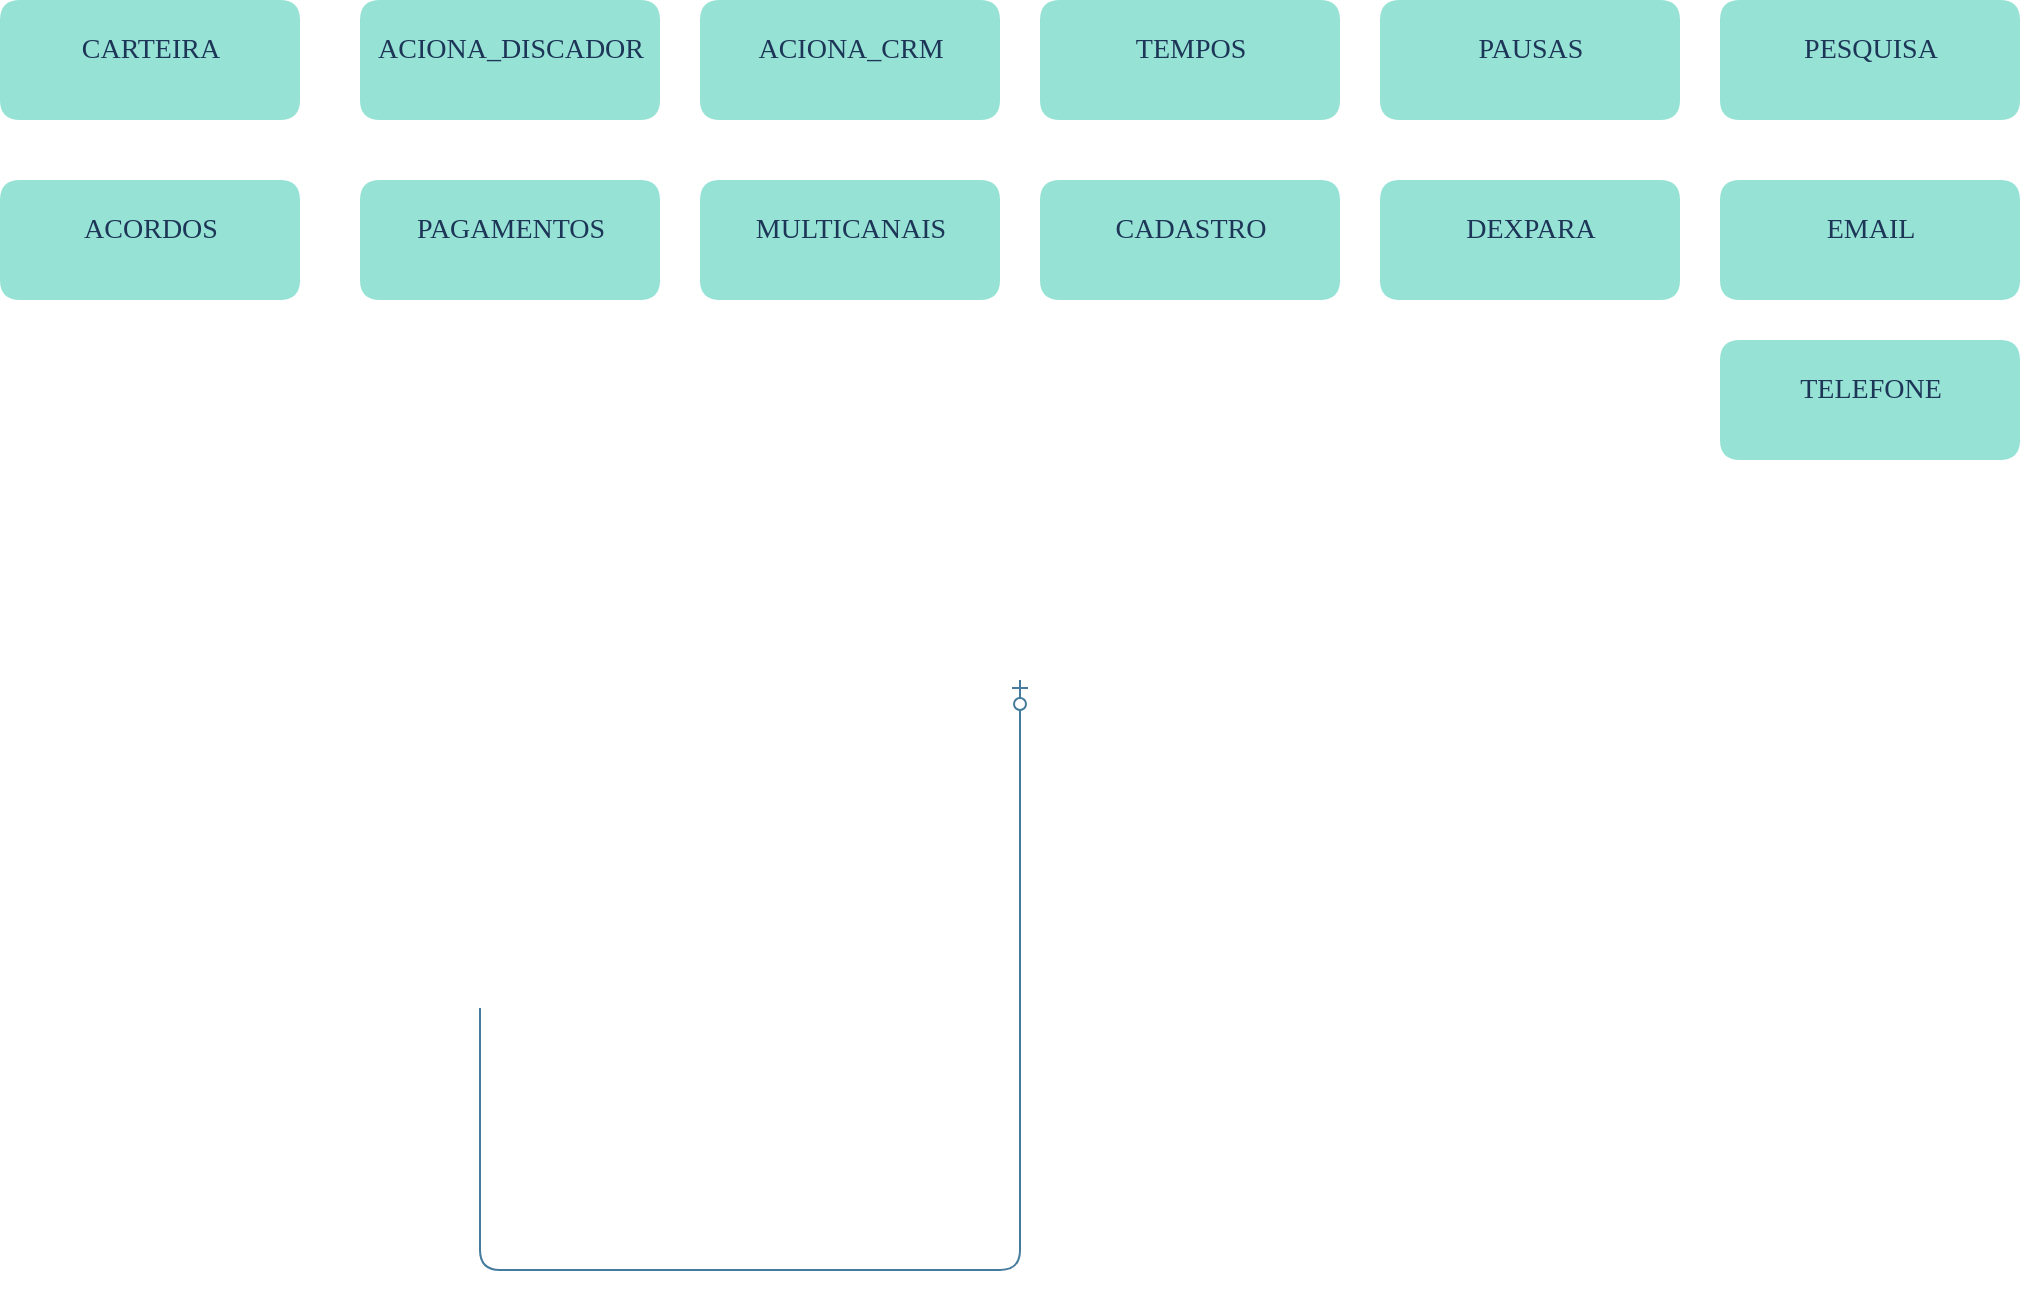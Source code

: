 <mxfile>
    <diagram name="Page-1" id="e56a1550-8fbb-45ad-956c-1786394a9013">
        <mxGraphModel dx="1258" dy="928" grid="1" gridSize="10" guides="1" tooltips="1" connect="1" arrows="1" fold="1" page="1" pageScale="1" pageWidth="1100" pageHeight="850" background="none" math="0" shadow="0">
            <root>
                <mxCell id="0"/>
                <mxCell id="1" parent="0"/>
                <mxCell id="2e49270ec7c68f3f-48" value="CARTEIRA" style="swimlane;fontStyle=0;childLayout=stackLayout;horizontal=1;startSize=50;fillColor=#96E3D5;horizontalStack=0;resizeParent=1;resizeLast=0;collapsible=1;marginBottom=0;swimlaneFillColor=#96E3D5;align=center;rounded=1;shadow=0;comic=0;labelBackgroundColor=none;strokeWidth=1;fontFamily=Verdana;fontSize=14;strokeColor=none;fontColor=#1D3557;arcSize=21;swimlaneLine=0;verticalAlign=middle;html=1;" parent="1" vertex="1">
                    <mxGeometry x="50" y="50" width="150" height="60" as="geometry">
                        <mxRectangle x="180" y="170" width="110" height="90" as="alternateBounds"/>
                    </mxGeometry>
                </mxCell>
                <mxCell id="47" value="" style="edgeStyle=orthogonalEdgeStyle;html=1;endArrow=ERzeroToOne;endFill=1;labelBackgroundColor=none;fontFamily=Verdana;fontSize=14;entryX=0;entryY=0.5;exitX=1;exitY=0.5;rounded=1;strokeColor=#457B9D;fontColor=default;" parent="1" edge="1">
                    <mxGeometry width="100" height="100" relative="1" as="geometry">
                        <mxPoint x="290" y="554" as="sourcePoint"/>
                        <mxPoint x="560" y="390" as="targetPoint"/>
                        <Array as="points">
                            <mxPoint x="290" y="685"/>
                            <mxPoint x="560" y="685"/>
                        </Array>
                    </mxGeometry>
                </mxCell>
                <mxCell id="59" value="ACIONA_DISCADOR" style="swimlane;fontStyle=0;childLayout=stackLayout;horizontal=1;startSize=50;fillColor=#96E3D5;horizontalStack=0;resizeParent=1;resizeLast=0;collapsible=1;marginBottom=0;swimlaneFillColor=#96E3D5;align=center;rounded=1;shadow=0;comic=0;labelBackgroundColor=none;strokeWidth=1;fontFamily=Verdana;fontSize=14;strokeColor=none;fontColor=#1D3557;arcSize=21;swimlaneLine=0;verticalAlign=middle;html=1;" vertex="1" parent="1">
                    <mxGeometry x="230" y="50" width="150" height="60" as="geometry">
                        <mxRectangle x="180" y="170" width="110" height="90" as="alternateBounds"/>
                    </mxGeometry>
                </mxCell>
                <mxCell id="60" value="ACIONA_CRM" style="swimlane;fontStyle=0;childLayout=stackLayout;horizontal=1;startSize=50;fillColor=#96E3D5;horizontalStack=0;resizeParent=1;resizeLast=0;collapsible=1;marginBottom=0;swimlaneFillColor=#96E3D5;align=center;rounded=1;shadow=0;comic=0;labelBackgroundColor=none;strokeWidth=1;fontFamily=Verdana;fontSize=14;strokeColor=none;fontColor=#1D3557;arcSize=21;swimlaneLine=0;verticalAlign=middle;html=1;" vertex="1" parent="1">
                    <mxGeometry x="400" y="50" width="150" height="60" as="geometry">
                        <mxRectangle x="180" y="170" width="110" height="90" as="alternateBounds"/>
                    </mxGeometry>
                </mxCell>
                <mxCell id="61" value="TEMPOS" style="swimlane;fontStyle=0;childLayout=stackLayout;horizontal=1;startSize=50;fillColor=#96E3D5;horizontalStack=0;resizeParent=1;resizeLast=0;collapsible=1;marginBottom=0;swimlaneFillColor=#96E3D5;align=center;rounded=1;shadow=0;comic=0;labelBackgroundColor=none;strokeWidth=1;fontFamily=Verdana;fontSize=14;strokeColor=none;fontColor=#1D3557;arcSize=21;swimlaneLine=0;verticalAlign=middle;html=1;" vertex="1" parent="1">
                    <mxGeometry x="570" y="50" width="150" height="60" as="geometry">
                        <mxRectangle x="180" y="170" width="110" height="90" as="alternateBounds"/>
                    </mxGeometry>
                </mxCell>
                <mxCell id="62" value="PAUSAS" style="swimlane;fontStyle=0;childLayout=stackLayout;horizontal=1;startSize=50;fillColor=#96E3D5;horizontalStack=0;resizeParent=1;resizeLast=0;collapsible=1;marginBottom=0;swimlaneFillColor=#96E3D5;align=center;rounded=1;shadow=0;comic=0;labelBackgroundColor=none;strokeWidth=1;fontFamily=Verdana;fontSize=14;strokeColor=none;fontColor=#1D3557;arcSize=21;swimlaneLine=0;verticalAlign=middle;html=1;" vertex="1" parent="1">
                    <mxGeometry x="740" y="50" width="150" height="60" as="geometry">
                        <mxRectangle x="180" y="170" width="110" height="90" as="alternateBounds"/>
                    </mxGeometry>
                </mxCell>
                <mxCell id="63" value="PESQUISA" style="swimlane;fontStyle=0;childLayout=stackLayout;horizontal=1;startSize=50;fillColor=#96E3D5;horizontalStack=0;resizeParent=1;resizeLast=0;collapsible=1;marginBottom=0;swimlaneFillColor=#96E3D5;align=center;rounded=1;shadow=0;comic=0;labelBackgroundColor=none;strokeWidth=1;fontFamily=Verdana;fontSize=14;strokeColor=none;fontColor=#1D3557;arcSize=21;swimlaneLine=0;verticalAlign=middle;html=1;" vertex="1" parent="1">
                    <mxGeometry x="910" y="50" width="150" height="60" as="geometry">
                        <mxRectangle x="180" y="170" width="110" height="90" as="alternateBounds"/>
                    </mxGeometry>
                </mxCell>
                <mxCell id="65" value="ACORDOS" style="swimlane;fontStyle=0;childLayout=stackLayout;horizontal=1;startSize=50;fillColor=#96E3D5;horizontalStack=0;resizeParent=1;resizeLast=0;collapsible=1;marginBottom=0;swimlaneFillColor=#96E3D5;align=center;rounded=1;shadow=0;comic=0;labelBackgroundColor=none;strokeWidth=1;fontFamily=Verdana;fontSize=14;strokeColor=none;fontColor=#1D3557;arcSize=21;swimlaneLine=0;verticalAlign=middle;html=1;" vertex="1" parent="1">
                    <mxGeometry x="50" y="140" width="150" height="60" as="geometry">
                        <mxRectangle x="180" y="170" width="110" height="90" as="alternateBounds"/>
                    </mxGeometry>
                </mxCell>
                <mxCell id="66" value="PAGAMENTOS" style="swimlane;fontStyle=0;childLayout=stackLayout;horizontal=1;startSize=50;fillColor=#96E3D5;horizontalStack=0;resizeParent=1;resizeLast=0;collapsible=1;marginBottom=0;swimlaneFillColor=#96E3D5;align=center;rounded=1;shadow=0;comic=0;labelBackgroundColor=none;strokeWidth=1;fontFamily=Verdana;fontSize=14;strokeColor=none;fontColor=#1D3557;arcSize=21;swimlaneLine=0;verticalAlign=middle;html=1;" vertex="1" parent="1">
                    <mxGeometry x="230" y="140" width="150" height="60" as="geometry">
                        <mxRectangle x="180" y="170" width="110" height="90" as="alternateBounds"/>
                    </mxGeometry>
                </mxCell>
                <mxCell id="67" value="MULTICANAIS" style="swimlane;fontStyle=0;childLayout=stackLayout;horizontal=1;startSize=50;fillColor=#96E3D5;horizontalStack=0;resizeParent=1;resizeLast=0;collapsible=1;marginBottom=0;swimlaneFillColor=#96E3D5;align=center;rounded=1;shadow=0;comic=0;labelBackgroundColor=none;strokeWidth=1;fontFamily=Verdana;fontSize=14;strokeColor=none;fontColor=#1D3557;arcSize=21;swimlaneLine=0;verticalAlign=middle;html=1;" vertex="1" parent="1">
                    <mxGeometry x="400" y="140" width="150" height="60" as="geometry">
                        <mxRectangle x="180" y="170" width="110" height="90" as="alternateBounds"/>
                    </mxGeometry>
                </mxCell>
                <mxCell id="68" value="CADASTRO" style="swimlane;fontStyle=0;childLayout=stackLayout;horizontal=1;startSize=50;fillColor=#96E3D5;horizontalStack=0;resizeParent=1;resizeLast=0;collapsible=1;marginBottom=0;swimlaneFillColor=#96E3D5;align=center;rounded=1;shadow=0;comic=0;labelBackgroundColor=none;strokeWidth=1;fontFamily=Verdana;fontSize=14;strokeColor=none;fontColor=#1D3557;arcSize=21;swimlaneLine=0;verticalAlign=middle;html=1;" vertex="1" parent="1">
                    <mxGeometry x="570" y="140" width="150" height="60" as="geometry">
                        <mxRectangle x="180" y="170" width="110" height="90" as="alternateBounds"/>
                    </mxGeometry>
                </mxCell>
                <mxCell id="69" value="DEXPARA" style="swimlane;fontStyle=0;childLayout=stackLayout;horizontal=1;startSize=50;fillColor=#96E3D5;horizontalStack=0;resizeParent=1;resizeLast=0;collapsible=1;marginBottom=0;swimlaneFillColor=#96E3D5;align=center;rounded=1;shadow=0;comic=0;labelBackgroundColor=none;strokeWidth=1;fontFamily=Verdana;fontSize=14;strokeColor=none;fontColor=#1D3557;arcSize=21;swimlaneLine=0;verticalAlign=middle;html=1;" vertex="1" parent="1">
                    <mxGeometry x="740" y="140" width="150" height="60" as="geometry">
                        <mxRectangle x="180" y="170" width="110" height="90" as="alternateBounds"/>
                    </mxGeometry>
                </mxCell>
                <mxCell id="70" value="EMAIL" style="swimlane;fontStyle=0;childLayout=stackLayout;horizontal=1;startSize=50;fillColor=#96E3D5;horizontalStack=0;resizeParent=1;resizeLast=0;collapsible=1;marginBottom=0;swimlaneFillColor=#96E3D5;align=center;rounded=1;shadow=0;comic=0;labelBackgroundColor=none;strokeWidth=1;fontFamily=Verdana;fontSize=14;strokeColor=none;fontColor=#1D3557;arcSize=21;swimlaneLine=0;verticalAlign=middle;html=1;" vertex="1" parent="1">
                    <mxGeometry x="910" y="140" width="150" height="60" as="geometry">
                        <mxRectangle x="180" y="170" width="110" height="90" as="alternateBounds"/>
                    </mxGeometry>
                </mxCell>
                <mxCell id="71" value="TELEFONE" style="swimlane;fontStyle=0;childLayout=stackLayout;horizontal=1;startSize=50;fillColor=#96E3D5;horizontalStack=0;resizeParent=1;resizeLast=0;collapsible=1;marginBottom=0;swimlaneFillColor=#96E3D5;align=center;rounded=1;shadow=0;comic=0;labelBackgroundColor=none;strokeWidth=1;fontFamily=Verdana;fontSize=14;strokeColor=none;fontColor=#1D3557;arcSize=21;swimlaneLine=0;verticalAlign=middle;html=1;" vertex="1" parent="1">
                    <mxGeometry x="910" y="220" width="150" height="60" as="geometry">
                        <mxRectangle x="180" y="170" width="110" height="90" as="alternateBounds"/>
                    </mxGeometry>
                </mxCell>
            </root>
        </mxGraphModel>
    </diagram>
</mxfile>